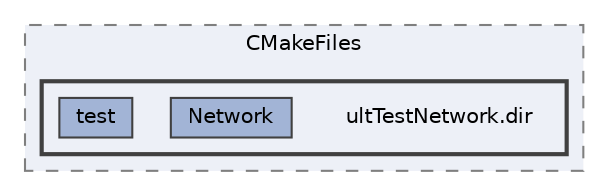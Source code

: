 digraph "linuxbuild/src/CMakeFiles/ultTestNetwork.dir"
{
 // LATEX_PDF_SIZE
  bgcolor="transparent";
  edge [fontname=Helvetica,fontsize=10,labelfontname=Helvetica,labelfontsize=10];
  node [fontname=Helvetica,fontsize=10,shape=box,height=0.2,width=0.4];
  compound=true
  subgraph clusterdir_ed05e26af7fc9b3490d8b64f831a2a99 {
    graph [ bgcolor="#edf0f7", pencolor="grey50", label="CMakeFiles", fontname=Helvetica,fontsize=10 style="filled,dashed", URL="dir_ed05e26af7fc9b3490d8b64f831a2a99.html",tooltip=""]
  subgraph clusterdir_387b9c6059c0d6e47122440be5c20aa6 {
    graph [ bgcolor="#edf0f7", pencolor="grey25", label="", fontname=Helvetica,fontsize=10 style="filled,bold", URL="dir_387b9c6059c0d6e47122440be5c20aa6.html",tooltip=""]
    dir_387b9c6059c0d6e47122440be5c20aa6 [shape=plaintext, label="ultTestNetwork.dir"];
  dir_a4b202d6d406e140d0f0961eea48eae6 [label="Network", fillcolor="#a2b4d6", color="grey25", style="filled", URL="dir_a4b202d6d406e140d0f0961eea48eae6.html",tooltip=""];
  dir_4c841962cc737ba5ef2ad67664f155e1 [label="test", fillcolor="#a2b4d6", color="grey25", style="filled", URL="dir_4c841962cc737ba5ef2ad67664f155e1.html",tooltip=""];
  }
  }
}
